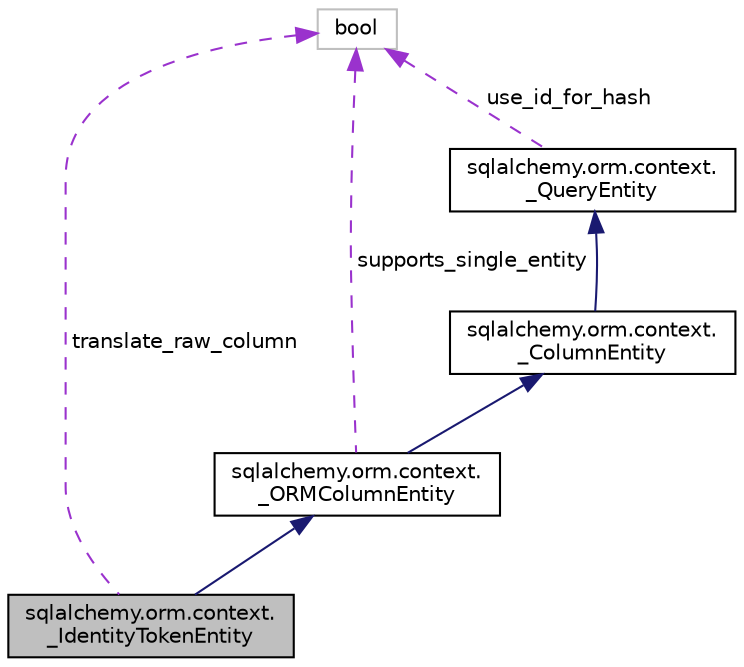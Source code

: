 digraph "sqlalchemy.orm.context._IdentityTokenEntity"
{
 // LATEX_PDF_SIZE
  edge [fontname="Helvetica",fontsize="10",labelfontname="Helvetica",labelfontsize="10"];
  node [fontname="Helvetica",fontsize="10",shape=record];
  Node1 [label="sqlalchemy.orm.context.\l_IdentityTokenEntity",height=0.2,width=0.4,color="black", fillcolor="grey75", style="filled", fontcolor="black",tooltip=" "];
  Node2 -> Node1 [dir="back",color="midnightblue",fontsize="10",style="solid",fontname="Helvetica"];
  Node2 [label="sqlalchemy.orm.context.\l_ORMColumnEntity",height=0.2,width=0.4,color="black", fillcolor="white", style="filled",URL="$classsqlalchemy_1_1orm_1_1context_1_1__ORMColumnEntity.html",tooltip=" "];
  Node3 -> Node2 [dir="back",color="midnightblue",fontsize="10",style="solid",fontname="Helvetica"];
  Node3 [label="sqlalchemy.orm.context.\l_ColumnEntity",height=0.2,width=0.4,color="black", fillcolor="white", style="filled",URL="$classsqlalchemy_1_1orm_1_1context_1_1__ColumnEntity.html",tooltip=" "];
  Node4 -> Node3 [dir="back",color="midnightblue",fontsize="10",style="solid",fontname="Helvetica"];
  Node4 [label="sqlalchemy.orm.context.\l_QueryEntity",height=0.2,width=0.4,color="black", fillcolor="white", style="filled",URL="$classsqlalchemy_1_1orm_1_1context_1_1__QueryEntity.html",tooltip=" "];
  Node5 -> Node4 [dir="back",color="darkorchid3",fontsize="10",style="dashed",label=" use_id_for_hash" ,fontname="Helvetica"];
  Node5 [label="bool",height=0.2,width=0.4,color="grey75", fillcolor="white", style="filled",tooltip=" "];
  Node5 -> Node2 [dir="back",color="darkorchid3",fontsize="10",style="dashed",label=" supports_single_entity" ,fontname="Helvetica"];
  Node5 -> Node1 [dir="back",color="darkorchid3",fontsize="10",style="dashed",label=" translate_raw_column" ,fontname="Helvetica"];
}
